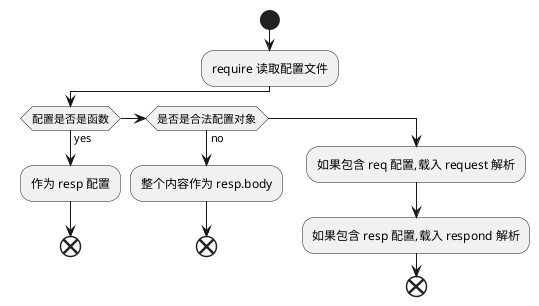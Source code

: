 @startuml

start
:require 读取配置文件;
if (配置是否是函数) then (yes)
    :作为 resp 配置;
    end
elseif (是否是合法配置对象) then (no)
    :整个内容作为 resp.body;
    end
else
    :如果包含 req 配置,载入 request 解析;
    :如果包含 resp 配置,载入 respond 解析;
    end
endif
@enduml
